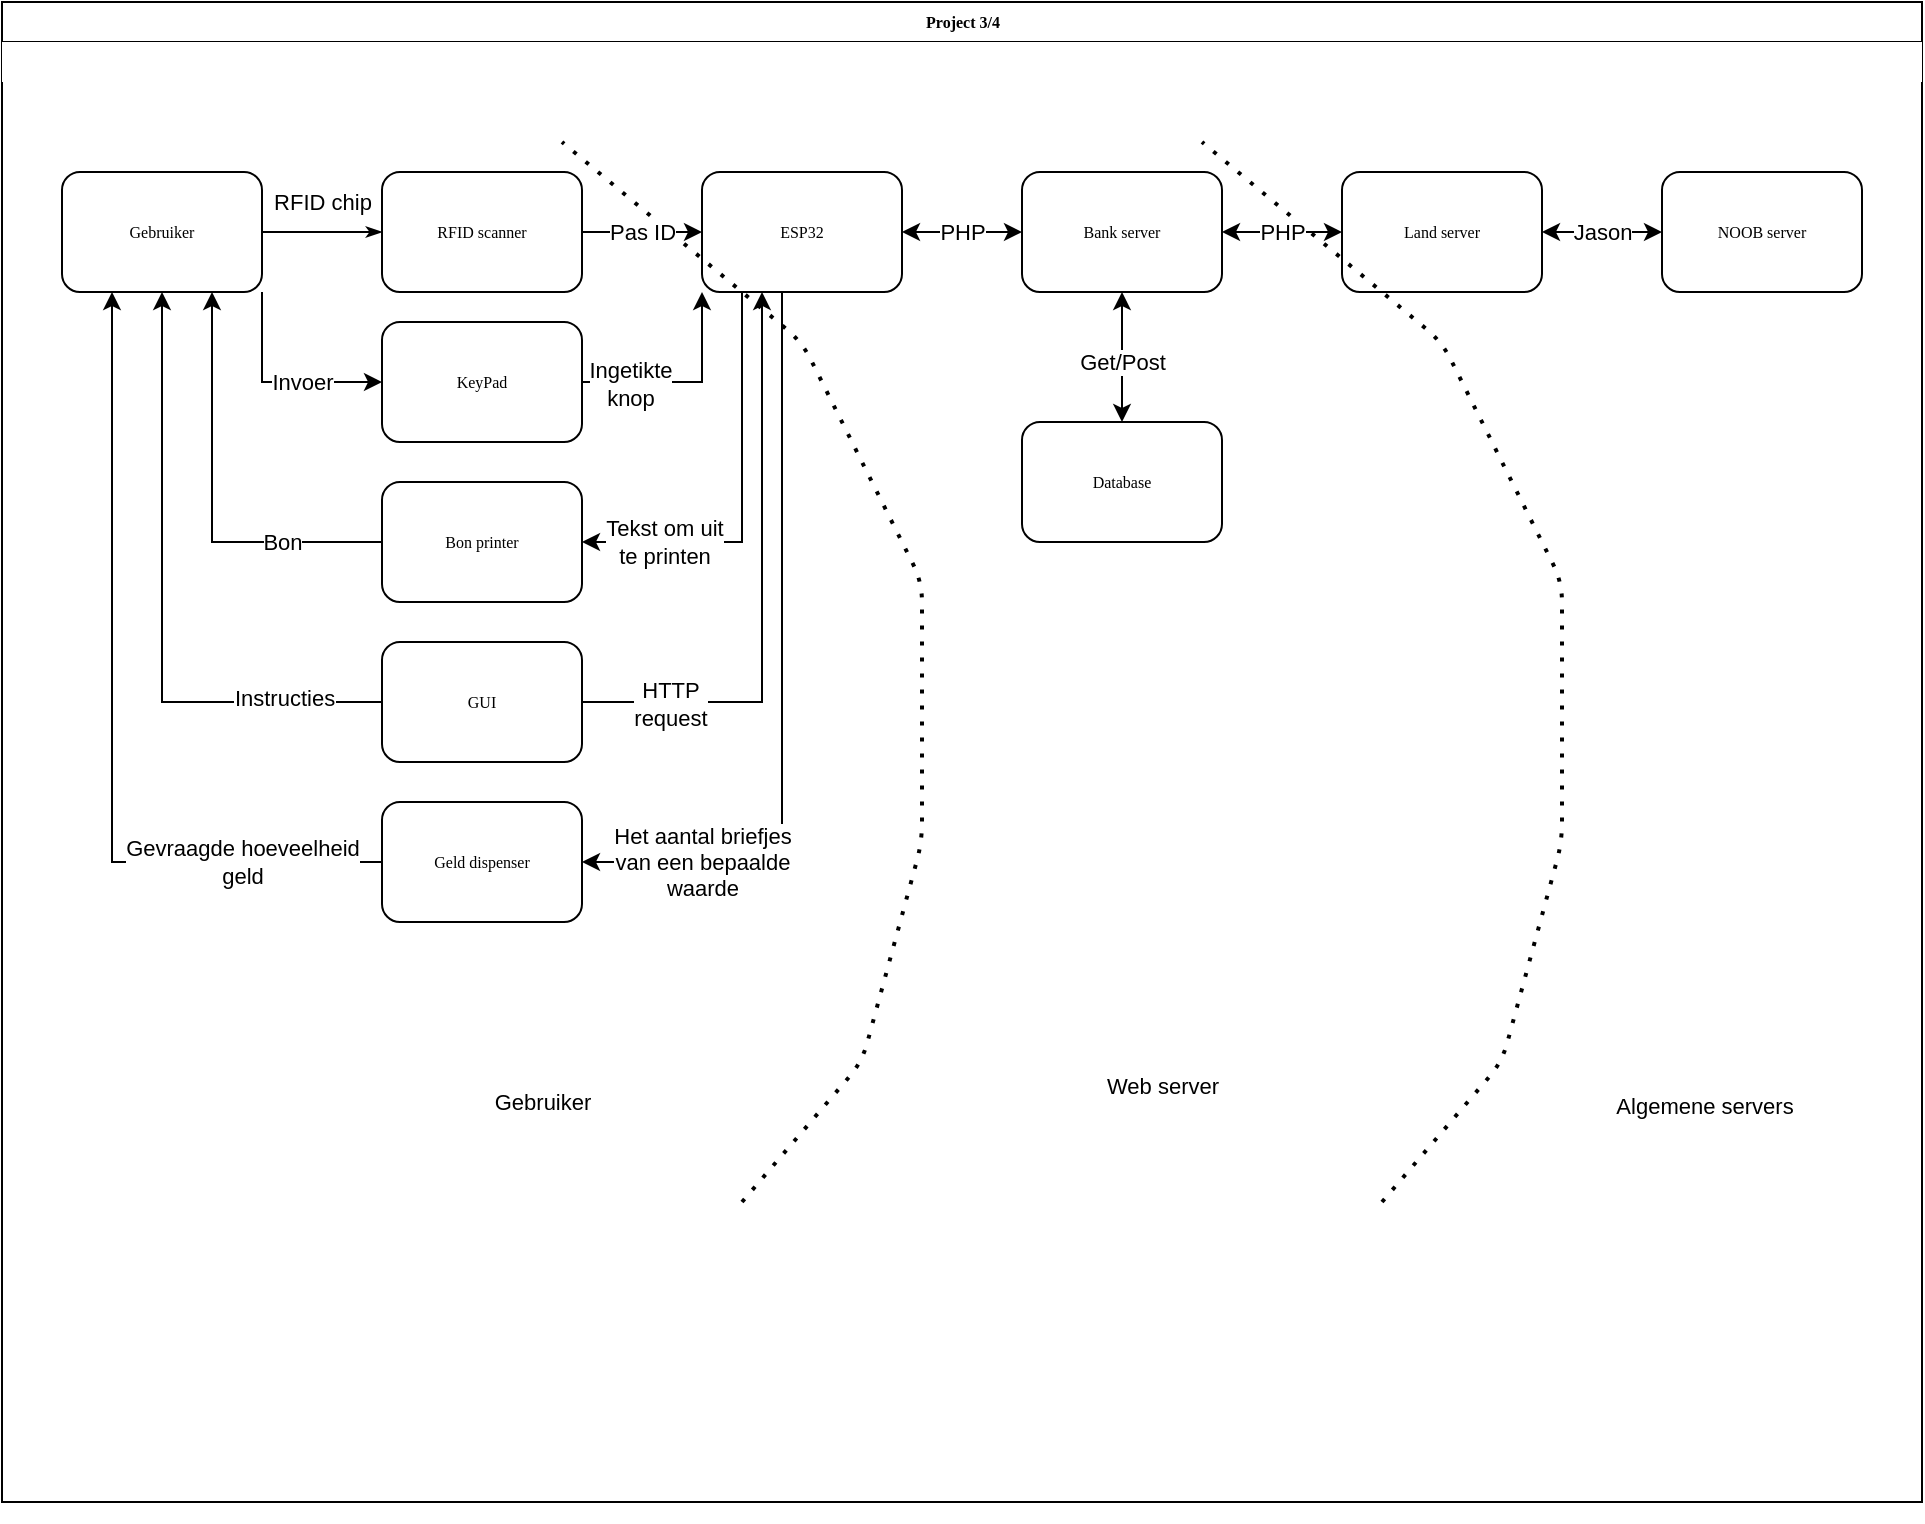 <mxfile version="14.6.6" type="device"><diagram name="Page-1" id="74e2e168-ea6b-b213-b513-2b3c1d86103e"><mxGraphModel dx="1422" dy="794" grid="1" gridSize="10" guides="1" tooltips="1" connect="1" arrows="1" fold="1" page="1" pageScale="1" pageWidth="1100" pageHeight="850" background="#ffffff" math="0" shadow="0"><root><mxCell id="0"/><mxCell id="1" parent="0"/><mxCell id="77e6c97f196da883-1" value="Project 3/4" style="swimlane;html=1;childLayout=stackLayout;startSize=20;rounded=0;shadow=0;labelBackgroundColor=none;strokeWidth=1;fontFamily=Verdana;fontSize=8;align=center;" parent="1" vertex="1"><mxGeometry x="70" y="40" width="960" height="750" as="geometry"/></mxCell><mxCell id="77e6c97f196da883-2" value="" style="swimlane;html=1;startSize=20;strokeColor=none;" parent="77e6c97f196da883-1" vertex="1"><mxGeometry y="20" width="160" height="730" as="geometry"/></mxCell><mxCell id="77e6c97f196da883-8" value="Gebruiker" style="rounded=1;whiteSpace=wrap;html=1;shadow=0;labelBackgroundColor=none;strokeWidth=1;fontFamily=Verdana;fontSize=8;align=center;" parent="77e6c97f196da883-2" vertex="1"><mxGeometry x="30" y="65" width="100" height="60" as="geometry"/></mxCell><mxCell id="77e6c97f196da883-26" style="edgeStyle=orthogonalEdgeStyle;rounded=1;html=1;labelBackgroundColor=none;startArrow=none;startFill=0;startSize=5;endArrow=classicThin;endFill=1;endSize=5;jettySize=auto;orthogonalLoop=1;strokeWidth=1;fontFamily=Verdana;fontSize=8;entryX=0;entryY=0.5;entryDx=0;entryDy=0;" parent="77e6c97f196da883-1" source="77e6c97f196da883-8" target="3ObHxI3L9RducsF2LqSF-2" edge="1"><mxGeometry relative="1" as="geometry"><mxPoint x="190" y="115" as="targetPoint"/></mxGeometry></mxCell><mxCell id="3ObHxI3L9RducsF2LqSF-6" value="RFID chip" style="edgeLabel;html=1;align=center;verticalAlign=middle;resizable=0;points=[];" parent="77e6c97f196da883-26" vertex="1" connectable="0"><mxGeometry x="-0.17" y="1" relative="1" as="geometry"><mxPoint x="5" y="-14" as="offset"/></mxGeometry></mxCell><mxCell id="77e6c97f196da883-3" value="" style="swimlane;html=1;startSize=20;strokeColor=none;" parent="77e6c97f196da883-1" vertex="1"><mxGeometry x="160" y="20" width="160" height="730" as="geometry"/></mxCell><mxCell id="3ObHxI3L9RducsF2LqSF-2" value="RFID scanner" style="rounded=1;whiteSpace=wrap;html=1;shadow=0;labelBackgroundColor=none;strokeWidth=1;fontFamily=Verdana;fontSize=8;align=center;" parent="77e6c97f196da883-3" vertex="1"><mxGeometry x="30" y="65" width="100" height="60" as="geometry"/></mxCell><mxCell id="3ObHxI3L9RducsF2LqSF-3" value="KeyPad" style="rounded=1;whiteSpace=wrap;html=1;shadow=0;labelBackgroundColor=none;strokeWidth=1;fontFamily=Verdana;fontSize=8;align=center;" parent="77e6c97f196da883-3" vertex="1"><mxGeometry x="30" y="140" width="100" height="60" as="geometry"/></mxCell><mxCell id="3ObHxI3L9RducsF2LqSF-8" value="Bon printer" style="rounded=1;whiteSpace=wrap;html=1;shadow=0;labelBackgroundColor=none;strokeWidth=1;fontFamily=Verdana;fontSize=8;align=center;" parent="77e6c97f196da883-3" vertex="1"><mxGeometry x="30" y="220" width="100" height="60" as="geometry"/></mxCell><mxCell id="3ObHxI3L9RducsF2LqSF-10" value="GUI" style="rounded=1;whiteSpace=wrap;html=1;shadow=0;labelBackgroundColor=none;strokeWidth=1;fontFamily=Verdana;fontSize=8;align=center;" parent="77e6c97f196da883-3" vertex="1"><mxGeometry x="30" y="300" width="100" height="60" as="geometry"/></mxCell><mxCell id="3ObHxI3L9RducsF2LqSF-19" value="Geld dispenser" style="rounded=1;whiteSpace=wrap;html=1;shadow=0;labelBackgroundColor=none;strokeWidth=1;fontFamily=Verdana;fontSize=8;align=center;" parent="77e6c97f196da883-3" vertex="1"><mxGeometry x="30" y="380" width="100" height="60" as="geometry"/></mxCell><mxCell id="77e6c97f196da883-4" value="" style="swimlane;html=1;startSize=20;strokeColor=none;" parent="77e6c97f196da883-1" vertex="1"><mxGeometry x="320" y="20" width="160" height="730" as="geometry"/></mxCell><mxCell id="3ObHxI3L9RducsF2LqSF-28" value="ESP32" style="rounded=1;whiteSpace=wrap;html=1;shadow=0;labelBackgroundColor=none;strokeWidth=1;fontFamily=Verdana;fontSize=8;align=center;" parent="77e6c97f196da883-4" vertex="1"><mxGeometry x="30" y="65" width="100" height="60" as="geometry"/></mxCell><mxCell id="aMT-4X39PRZJpuliKCOa-3" value="" style="endArrow=none;dashed=1;html=1;dashPattern=1 3;strokeWidth=2;" edge="1" parent="77e6c97f196da883-4"><mxGeometry width="50" height="50" relative="1" as="geometry"><mxPoint x="50" y="580" as="sourcePoint"/><mxPoint x="-40" y="50" as="targetPoint"/><Array as="points"><mxPoint x="110" y="510"/><mxPoint x="140" y="400"/><mxPoint x="140" y="270"/><mxPoint x="80" y="150"/></Array></mxGeometry></mxCell><mxCell id="aMT-4X39PRZJpuliKCOa-4" value="Gebruiker" style="edgeLabel;html=1;align=center;verticalAlign=middle;resizable=0;points=[];" vertex="1" connectable="0" parent="aMT-4X39PRZJpuliKCOa-3"><mxGeometry x="-0.032" y="1" relative="1" as="geometry"><mxPoint x="-189" y="227" as="offset"/></mxGeometry></mxCell><mxCell id="aMT-4X39PRZJpuliKCOa-16" value="Web server" style="edgeLabel;html=1;align=center;verticalAlign=middle;resizable=0;points=[];" vertex="1" connectable="0" parent="aMT-4X39PRZJpuliKCOa-3"><mxGeometry x="-0.753" y="-1" relative="1" as="geometry"><mxPoint x="159" as="offset"/></mxGeometry></mxCell><mxCell id="77e6c97f196da883-5" value="" style="swimlane;html=1;startSize=20;strokeColor=none;" parent="77e6c97f196da883-1" vertex="1"><mxGeometry x="480" y="20" width="160" height="730" as="geometry"/></mxCell><mxCell id="aMT-4X39PRZJpuliKCOa-8" style="edgeStyle=orthogonalEdgeStyle;rounded=0;orthogonalLoop=1;jettySize=auto;html=1;entryX=0.5;entryY=0;entryDx=0;entryDy=0;startArrow=classic;startFill=1;endArrow=classic;endFill=1;" edge="1" parent="77e6c97f196da883-5" source="a696ZC0ELMhzYCImxr01-1" target="aMT-4X39PRZJpuliKCOa-7"><mxGeometry relative="1" as="geometry"/></mxCell><mxCell id="aMT-4X39PRZJpuliKCOa-9" value="Get/Post" style="edgeLabel;html=1;align=center;verticalAlign=middle;resizable=0;points=[];" vertex="1" connectable="0" parent="aMT-4X39PRZJpuliKCOa-8"><mxGeometry x="0.064" relative="1" as="geometry"><mxPoint as="offset"/></mxGeometry></mxCell><mxCell id="a696ZC0ELMhzYCImxr01-1" value="Bank server" style="rounded=1;whiteSpace=wrap;html=1;shadow=0;labelBackgroundColor=none;strokeWidth=1;fontFamily=Verdana;fontSize=8;align=center;" parent="77e6c97f196da883-5" vertex="1"><mxGeometry x="30" y="65" width="100" height="60" as="geometry"/></mxCell><mxCell id="aMT-4X39PRZJpuliKCOa-7" value="Database" style="rounded=1;whiteSpace=wrap;html=1;shadow=0;labelBackgroundColor=none;strokeWidth=1;fontFamily=Verdana;fontSize=8;align=center;" vertex="1" parent="77e6c97f196da883-5"><mxGeometry x="30" y="190" width="100" height="60" as="geometry"/></mxCell><mxCell id="77e6c97f196da883-6" value="" style="swimlane;html=1;startSize=20;strokeColor=none;" parent="77e6c97f196da883-1" vertex="1"><mxGeometry x="640" y="20" width="160" height="730" as="geometry"/></mxCell><mxCell id="a696ZC0ELMhzYCImxr01-4" value="Land server&lt;span style=&quot;color: rgba(0 , 0 , 0 , 0) ; font-family: monospace ; font-size: 0px&quot;&gt;%3CmxGraphModel%3E%3Croot%3E%3CmxCell%20id%3D%220%22%2F%3E%3CmxCell%20id%3D%221%22%20parent%3D%220%22%2F%3E%3CmxCell%20id%3D%222%22%20value%3D%22Bank%20server%22%20style%3D%22rounded%3D1%3BwhiteSpace%3Dwrap%3Bhtml%3D1%3Bshadow%3D0%3BlabelBackgroundColor%3Dnone%3BstrokeWidth%3D1%3BfontFamily%3DVerdana%3BfontSize%3D8%3Balign%3Dcenter%3B%22%20vertex%3D%221%22%20parent%3D%221%22%3E%3CmxGeometry%20x%3D%22580%22%20y%3D%22125%22%20width%3D%22100%22%20height%3D%2260%22%20as%3D%22geometry%22%2F%3E%3C%2FmxCell%3E%3C%2Froot%3E%3C%2FmxGraphModel%3E&lt;/span&gt;" style="rounded=1;whiteSpace=wrap;html=1;shadow=0;labelBackgroundColor=none;strokeWidth=1;fontFamily=Verdana;fontSize=8;align=center;" parent="77e6c97f196da883-6" vertex="1"><mxGeometry x="30" y="65" width="100" height="60" as="geometry"/></mxCell><mxCell id="aMT-4X39PRZJpuliKCOa-14" value="" style="endArrow=none;dashed=1;html=1;dashPattern=1 3;strokeWidth=2;" edge="1" parent="77e6c97f196da883-6"><mxGeometry width="50" height="50" relative="1" as="geometry"><mxPoint x="50" y="580" as="sourcePoint"/><mxPoint x="-40" y="50" as="targetPoint"/><Array as="points"><mxPoint x="110" y="510"/><mxPoint x="140" y="400"/><mxPoint x="140" y="270"/><mxPoint x="80" y="150"/></Array></mxGeometry></mxCell><mxCell id="aMT-4X39PRZJpuliKCOa-17" value="Algemene servers" style="edgeLabel;html=1;align=center;verticalAlign=middle;resizable=0;points=[];" vertex="1" connectable="0" parent="aMT-4X39PRZJpuliKCOa-14"><mxGeometry x="-0.794" y="-1" relative="1" as="geometry"><mxPoint x="118" as="offset"/></mxGeometry></mxCell><mxCell id="77e6c97f196da883-7" value="" style="swimlane;html=1;startSize=20;strokeColor=none;" parent="77e6c97f196da883-1" vertex="1"><mxGeometry x="800" y="20" width="160" height="730" as="geometry"/></mxCell><mxCell id="a696ZC0ELMhzYCImxr01-5" value="NOOB server" style="rounded=1;whiteSpace=wrap;html=1;shadow=0;labelBackgroundColor=none;strokeWidth=1;fontFamily=Verdana;fontSize=8;align=center;" parent="77e6c97f196da883-7" vertex="1"><mxGeometry x="30" y="65" width="100" height="60" as="geometry"/></mxCell><mxCell id="3ObHxI3L9RducsF2LqSF-4" style="edgeStyle=orthogonalEdgeStyle;rounded=0;orthogonalLoop=1;jettySize=auto;html=1;exitX=1;exitY=1;exitDx=0;exitDy=0;entryX=0;entryY=0.5;entryDx=0;entryDy=0;" parent="77e6c97f196da883-1" source="77e6c97f196da883-8" target="3ObHxI3L9RducsF2LqSF-3" edge="1"><mxGeometry relative="1" as="geometry"><Array as="points"><mxPoint x="130" y="190"/></Array></mxGeometry></mxCell><mxCell id="3ObHxI3L9RducsF2LqSF-7" value="Invoer" style="edgeLabel;html=1;align=center;verticalAlign=middle;resizable=0;points=[];" parent="3ObHxI3L9RducsF2LqSF-4" vertex="1" connectable="0"><mxGeometry x="0.099" relative="1" as="geometry"><mxPoint x="7" as="offset"/></mxGeometry></mxCell><mxCell id="3ObHxI3L9RducsF2LqSF-9" style="edgeStyle=orthogonalEdgeStyle;rounded=0;orthogonalLoop=1;jettySize=auto;html=1;entryX=0.75;entryY=1;entryDx=0;entryDy=0;" parent="77e6c97f196da883-1" source="3ObHxI3L9RducsF2LqSF-8" target="77e6c97f196da883-8" edge="1"><mxGeometry relative="1" as="geometry"/></mxCell><mxCell id="3ObHxI3L9RducsF2LqSF-11" value="Bon" style="edgeLabel;html=1;align=center;verticalAlign=middle;resizable=0;points=[];" parent="3ObHxI3L9RducsF2LqSF-9" vertex="1" connectable="0"><mxGeometry x="-0.525" relative="1" as="geometry"><mxPoint as="offset"/></mxGeometry></mxCell><mxCell id="3ObHxI3L9RducsF2LqSF-12" style="edgeStyle=orthogonalEdgeStyle;rounded=0;orthogonalLoop=1;jettySize=auto;html=1;exitX=0;exitY=0.5;exitDx=0;exitDy=0;entryX=0.5;entryY=1;entryDx=0;entryDy=0;" parent="77e6c97f196da883-1" source="3ObHxI3L9RducsF2LqSF-10" target="77e6c97f196da883-8" edge="1"><mxGeometry relative="1" as="geometry"/></mxCell><mxCell id="3ObHxI3L9RducsF2LqSF-13" value="Instructies" style="edgeLabel;html=1;align=center;verticalAlign=middle;resizable=0;points=[];" parent="3ObHxI3L9RducsF2LqSF-12" vertex="1" connectable="0"><mxGeometry x="-0.69" y="-2" relative="1" as="geometry"><mxPoint as="offset"/></mxGeometry></mxCell><mxCell id="3ObHxI3L9RducsF2LqSF-20" style="edgeStyle=orthogonalEdgeStyle;rounded=0;orthogonalLoop=1;jettySize=auto;html=1;entryX=0.25;entryY=1;entryDx=0;entryDy=0;" parent="77e6c97f196da883-1" source="3ObHxI3L9RducsF2LqSF-19" target="77e6c97f196da883-8" edge="1"><mxGeometry relative="1" as="geometry"/></mxCell><mxCell id="3ObHxI3L9RducsF2LqSF-21" value="Gevraagde hoeveelheid&lt;br&gt;geld" style="edgeLabel;html=1;align=center;verticalAlign=middle;resizable=0;points=[];" parent="3ObHxI3L9RducsF2LqSF-20" vertex="1" connectable="0"><mxGeometry x="-0.642" relative="1" as="geometry"><mxPoint x="5" as="offset"/></mxGeometry></mxCell><mxCell id="3ObHxI3L9RducsF2LqSF-29" style="edgeStyle=orthogonalEdgeStyle;rounded=0;orthogonalLoop=1;jettySize=auto;html=1;exitX=0;exitY=0.5;exitDx=0;exitDy=0;entryX=1;entryY=0.5;entryDx=0;entryDy=0;startArrow=classic;startFill=1;endArrow=none;endFill=0;" parent="77e6c97f196da883-1" source="3ObHxI3L9RducsF2LqSF-28" target="3ObHxI3L9RducsF2LqSF-2" edge="1"><mxGeometry relative="1" as="geometry"/></mxCell><mxCell id="3ObHxI3L9RducsF2LqSF-30" value="Pas ID" style="edgeLabel;html=1;align=center;verticalAlign=middle;resizable=0;points=[];" parent="3ObHxI3L9RducsF2LqSF-29" vertex="1" connectable="0"><mxGeometry x="-0.254" relative="1" as="geometry"><mxPoint x="-8" as="offset"/></mxGeometry></mxCell><mxCell id="3ObHxI3L9RducsF2LqSF-31" style="edgeStyle=orthogonalEdgeStyle;rounded=0;orthogonalLoop=1;jettySize=auto;html=1;exitX=1;exitY=0.5;exitDx=0;exitDy=0;entryX=0;entryY=1;entryDx=0;entryDy=0;startArrow=none;startFill=0;endArrow=classic;endFill=1;" parent="77e6c97f196da883-1" source="3ObHxI3L9RducsF2LqSF-3" target="3ObHxI3L9RducsF2LqSF-28" edge="1"><mxGeometry relative="1" as="geometry"><Array as="points"><mxPoint x="350" y="190"/></Array></mxGeometry></mxCell><mxCell id="3ObHxI3L9RducsF2LqSF-32" value="Ingetikte&lt;br&gt;knop" style="edgeLabel;html=1;align=center;verticalAlign=middle;resizable=0;points=[];" parent="3ObHxI3L9RducsF2LqSF-31" vertex="1" connectable="0"><mxGeometry x="-0.557" y="-1" relative="1" as="geometry"><mxPoint as="offset"/></mxGeometry></mxCell><mxCell id="3ObHxI3L9RducsF2LqSF-34" style="edgeStyle=orthogonalEdgeStyle;rounded=0;orthogonalLoop=1;jettySize=auto;html=1;exitX=0.25;exitY=1;exitDx=0;exitDy=0;entryX=1;entryY=0.5;entryDx=0;entryDy=0;startArrow=none;startFill=0;endArrow=classic;endFill=1;" parent="77e6c97f196da883-1" source="3ObHxI3L9RducsF2LqSF-28" target="3ObHxI3L9RducsF2LqSF-8" edge="1"><mxGeometry relative="1" as="geometry"><Array as="points"><mxPoint x="370" y="145"/><mxPoint x="370" y="270"/></Array></mxGeometry></mxCell><mxCell id="3ObHxI3L9RducsF2LqSF-35" value="Tekst om uit&lt;br&gt;te printen" style="edgeLabel;html=1;align=center;verticalAlign=middle;resizable=0;points=[];" parent="3ObHxI3L9RducsF2LqSF-34" vertex="1" connectable="0"><mxGeometry x="0.53" relative="1" as="geometry"><mxPoint x="-9" as="offset"/></mxGeometry></mxCell><mxCell id="3ObHxI3L9RducsF2LqSF-36" style="edgeStyle=orthogonalEdgeStyle;rounded=0;orthogonalLoop=1;jettySize=auto;html=1;entryX=1;entryY=0.5;entryDx=0;entryDy=0;startArrow=classic;startFill=1;endArrow=none;endFill=0;" parent="77e6c97f196da883-1" source="3ObHxI3L9RducsF2LqSF-28" target="3ObHxI3L9RducsF2LqSF-10" edge="1"><mxGeometry relative="1" as="geometry"><Array as="points"><mxPoint x="380" y="350"/></Array></mxGeometry></mxCell><mxCell id="3ObHxI3L9RducsF2LqSF-37" value="HTTP&lt;br&gt;request" style="edgeLabel;html=1;align=center;verticalAlign=middle;resizable=0;points=[];" parent="3ObHxI3L9RducsF2LqSF-36" vertex="1" connectable="0"><mxGeometry x="0.7" y="1" relative="1" as="geometry"><mxPoint as="offset"/></mxGeometry></mxCell><mxCell id="3ObHxI3L9RducsF2LqSF-38" style="edgeStyle=orthogonalEdgeStyle;rounded=0;orthogonalLoop=1;jettySize=auto;html=1;exitX=0.5;exitY=1;exitDx=0;exitDy=0;entryX=1;entryY=0.5;entryDx=0;entryDy=0;startArrow=none;startFill=0;endArrow=classic;endFill=1;" parent="77e6c97f196da883-1" source="3ObHxI3L9RducsF2LqSF-28" target="3ObHxI3L9RducsF2LqSF-19" edge="1"><mxGeometry relative="1" as="geometry"><Array as="points"><mxPoint x="390" y="145"/><mxPoint x="390" y="430"/></Array></mxGeometry></mxCell><mxCell id="3ObHxI3L9RducsF2LqSF-39" value="Het aantal briefjes&lt;br&gt;van een bepaalde&lt;br&gt;waarde" style="edgeLabel;html=1;align=center;verticalAlign=middle;resizable=0;points=[];" parent="3ObHxI3L9RducsF2LqSF-38" vertex="1" connectable="0"><mxGeometry x="0.729" y="3" relative="1" as="geometry"><mxPoint x="6" y="-3" as="offset"/></mxGeometry></mxCell><mxCell id="a696ZC0ELMhzYCImxr01-2" style="edgeStyle=orthogonalEdgeStyle;rounded=0;orthogonalLoop=1;jettySize=auto;html=1;startArrow=classic;startFill=1;" parent="77e6c97f196da883-1" source="3ObHxI3L9RducsF2LqSF-28" target="a696ZC0ELMhzYCImxr01-1" edge="1"><mxGeometry relative="1" as="geometry"/></mxCell><mxCell id="a696ZC0ELMhzYCImxr01-3" value="PHP" style="edgeLabel;html=1;align=center;verticalAlign=middle;resizable=0;points=[];" parent="a696ZC0ELMhzYCImxr01-2" vertex="1" connectable="0"><mxGeometry x="0.215" relative="1" as="geometry"><mxPoint x="-7" as="offset"/></mxGeometry></mxCell><mxCell id="a696ZC0ELMhzYCImxr01-7" style="edgeStyle=orthogonalEdgeStyle;rounded=0;orthogonalLoop=1;jettySize=auto;html=1;entryX=0;entryY=0.5;entryDx=0;entryDy=0;startArrow=classic;startFill=1;" parent="77e6c97f196da883-1" source="a696ZC0ELMhzYCImxr01-1" target="a696ZC0ELMhzYCImxr01-4" edge="1"><mxGeometry relative="1" as="geometry"/></mxCell><mxCell id="a696ZC0ELMhzYCImxr01-9" value="PHP" style="edgeLabel;html=1;align=center;verticalAlign=middle;resizable=0;points=[];" parent="a696ZC0ELMhzYCImxr01-7" vertex="1" connectable="0"><mxGeometry x="0.102" y="1" relative="1" as="geometry"><mxPoint x="-3" y="1" as="offset"/></mxGeometry></mxCell><mxCell id="a696ZC0ELMhzYCImxr01-8" style="edgeStyle=orthogonalEdgeStyle;rounded=0;orthogonalLoop=1;jettySize=auto;html=1;entryX=0;entryY=0.5;entryDx=0;entryDy=0;startArrow=classic;startFill=1;" parent="77e6c97f196da883-1" source="a696ZC0ELMhzYCImxr01-4" target="a696ZC0ELMhzYCImxr01-5" edge="1"><mxGeometry relative="1" as="geometry"/></mxCell><mxCell id="a696ZC0ELMhzYCImxr01-10" value="Jason" style="edgeLabel;html=1;align=center;verticalAlign=middle;resizable=0;points=[];" parent="a696ZC0ELMhzYCImxr01-8" vertex="1" connectable="0"><mxGeometry x="0.185" y="-1" relative="1" as="geometry"><mxPoint x="-6" y="-1" as="offset"/></mxGeometry></mxCell><mxCell id="aMT-4X39PRZJpuliKCOa-5" value="" style="swimlane;html=1;startSize=20;strokeColor=none;" vertex="1" parent="1"><mxGeometry x="560" y="70" width="160" height="730" as="geometry"/></mxCell></root></mxGraphModel></diagram></mxfile>